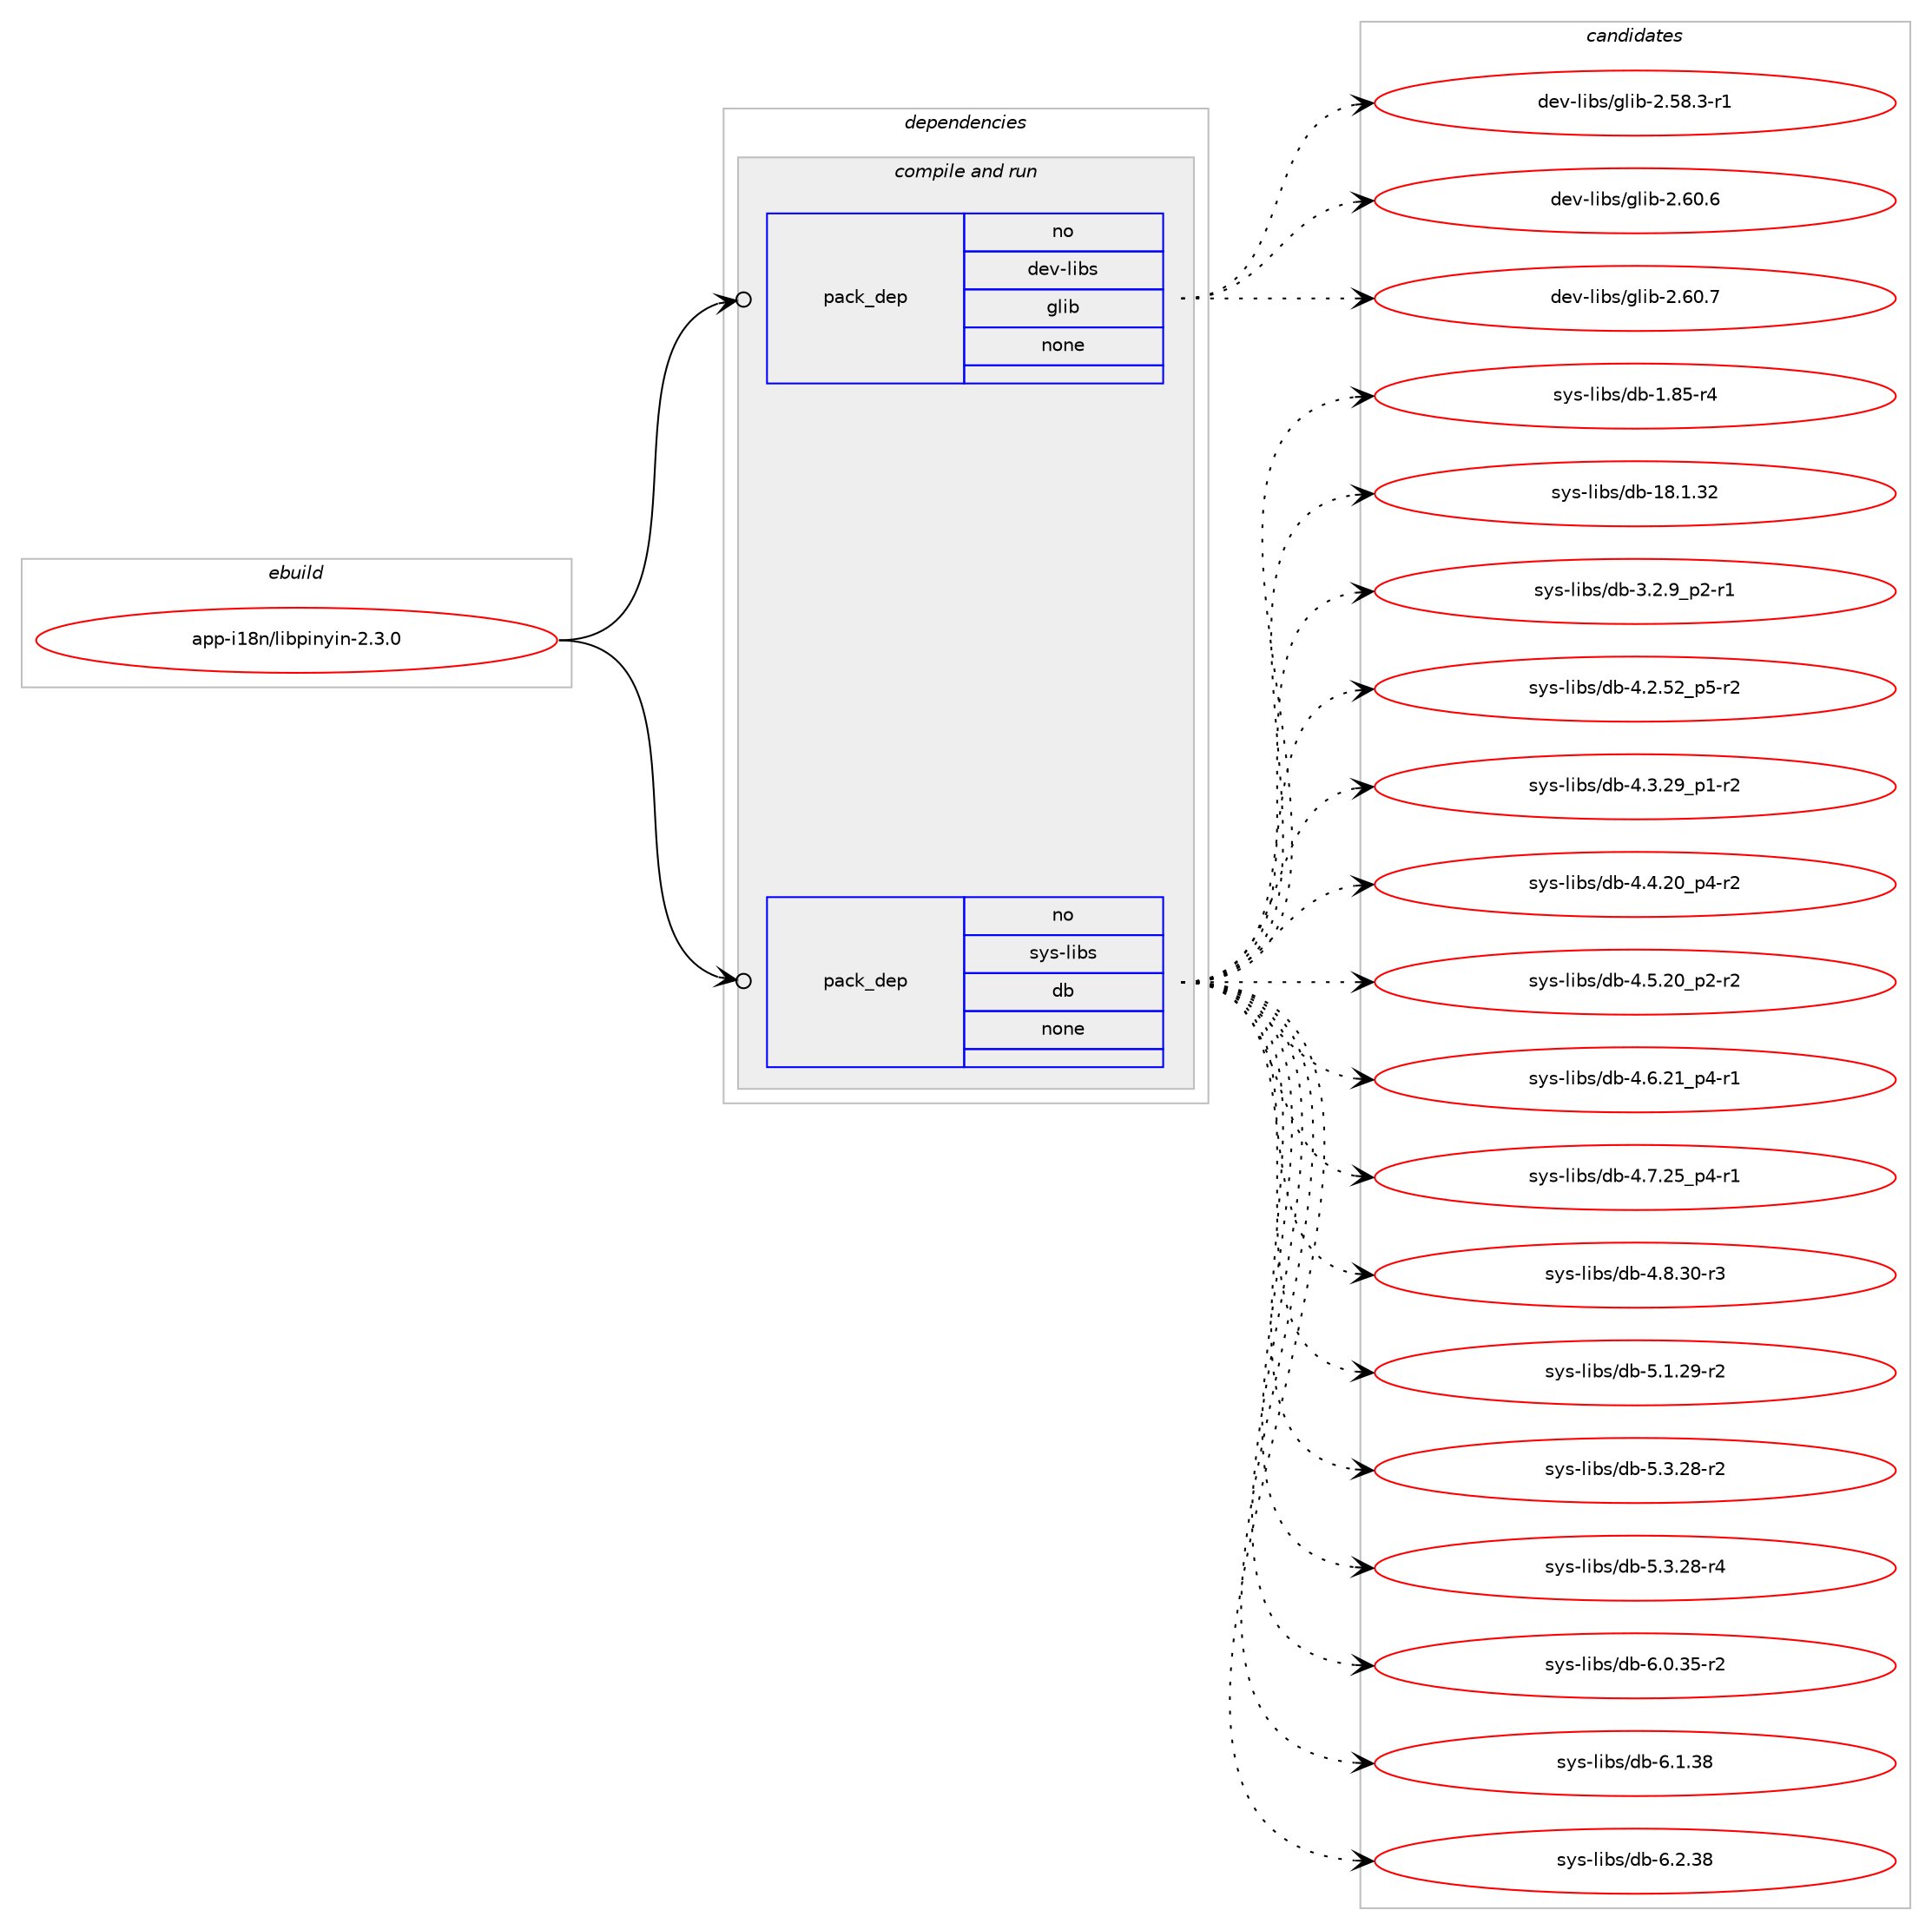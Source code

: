 digraph prolog {

# *************
# Graph options
# *************

newrank=true;
concentrate=true;
compound=true;
graph [rankdir=LR,fontname=Helvetica,fontsize=10,ranksep=1.5];#, ranksep=2.5, nodesep=0.2];
edge  [arrowhead=vee];
node  [fontname=Helvetica,fontsize=10];

# **********
# The ebuild
# **********

subgraph cluster_leftcol {
color=gray;
rank=same;
label=<<i>ebuild</i>>;
id [label="app-i18n/libpinyin-2.3.0", color=red, width=4, href="../app-i18n/libpinyin-2.3.0.svg"];
}

# ****************
# The dependencies
# ****************

subgraph cluster_midcol {
color=gray;
label=<<i>dependencies</i>>;
subgraph cluster_compile {
fillcolor="#eeeeee";
style=filled;
label=<<i>compile</i>>;
}
subgraph cluster_compileandrun {
fillcolor="#eeeeee";
style=filled;
label=<<i>compile and run</i>>;
subgraph pack367988 {
dependency495306 [label=<<TABLE BORDER="0" CELLBORDER="1" CELLSPACING="0" CELLPADDING="4" WIDTH="220"><TR><TD ROWSPAN="6" CELLPADDING="30">pack_dep</TD></TR><TR><TD WIDTH="110">no</TD></TR><TR><TD>dev-libs</TD></TR><TR><TD>glib</TD></TR><TR><TD>none</TD></TR><TR><TD></TD></TR></TABLE>>, shape=none, color=blue];
}
id:e -> dependency495306:w [weight=20,style="solid",arrowhead="odotvee"];
subgraph pack367989 {
dependency495307 [label=<<TABLE BORDER="0" CELLBORDER="1" CELLSPACING="0" CELLPADDING="4" WIDTH="220"><TR><TD ROWSPAN="6" CELLPADDING="30">pack_dep</TD></TR><TR><TD WIDTH="110">no</TD></TR><TR><TD>sys-libs</TD></TR><TR><TD>db</TD></TR><TR><TD>none</TD></TR><TR><TD></TD></TR></TABLE>>, shape=none, color=blue];
}
id:e -> dependency495307:w [weight=20,style="solid",arrowhead="odotvee"];
}
subgraph cluster_run {
fillcolor="#eeeeee";
style=filled;
label=<<i>run</i>>;
}
}

# **************
# The candidates
# **************

subgraph cluster_choices {
rank=same;
color=gray;
label=<<i>candidates</i>>;

subgraph choice367988 {
color=black;
nodesep=1;
choice10010111845108105981154710310810598455046535646514511449 [label="dev-libs/glib-2.58.3-r1", color=red, width=4,href="../dev-libs/glib-2.58.3-r1.svg"];
choice1001011184510810598115471031081059845504654484654 [label="dev-libs/glib-2.60.6", color=red, width=4,href="../dev-libs/glib-2.60.6.svg"];
choice1001011184510810598115471031081059845504654484655 [label="dev-libs/glib-2.60.7", color=red, width=4,href="../dev-libs/glib-2.60.7.svg"];
dependency495306:e -> choice10010111845108105981154710310810598455046535646514511449:w [style=dotted,weight="100"];
dependency495306:e -> choice1001011184510810598115471031081059845504654484654:w [style=dotted,weight="100"];
dependency495306:e -> choice1001011184510810598115471031081059845504654484655:w [style=dotted,weight="100"];
}
subgraph choice367989 {
color=black;
nodesep=1;
choice1151211154510810598115471009845494656534511452 [label="sys-libs/db-1.85-r4", color=red, width=4,href="../sys-libs/db-1.85-r4.svg"];
choice115121115451081059811547100984549564649465150 [label="sys-libs/db-18.1.32", color=red, width=4,href="../sys-libs/db-18.1.32.svg"];
choice1151211154510810598115471009845514650465795112504511449 [label="sys-libs/db-3.2.9_p2-r1", color=red, width=4,href="../sys-libs/db-3.2.9_p2-r1.svg"];
choice115121115451081059811547100984552465046535095112534511450 [label="sys-libs/db-4.2.52_p5-r2", color=red, width=4,href="../sys-libs/db-4.2.52_p5-r2.svg"];
choice115121115451081059811547100984552465146505795112494511450 [label="sys-libs/db-4.3.29_p1-r2", color=red, width=4,href="../sys-libs/db-4.3.29_p1-r2.svg"];
choice115121115451081059811547100984552465246504895112524511450 [label="sys-libs/db-4.4.20_p4-r2", color=red, width=4,href="../sys-libs/db-4.4.20_p4-r2.svg"];
choice115121115451081059811547100984552465346504895112504511450 [label="sys-libs/db-4.5.20_p2-r2", color=red, width=4,href="../sys-libs/db-4.5.20_p2-r2.svg"];
choice115121115451081059811547100984552465446504995112524511449 [label="sys-libs/db-4.6.21_p4-r1", color=red, width=4,href="../sys-libs/db-4.6.21_p4-r1.svg"];
choice115121115451081059811547100984552465546505395112524511449 [label="sys-libs/db-4.7.25_p4-r1", color=red, width=4,href="../sys-libs/db-4.7.25_p4-r1.svg"];
choice11512111545108105981154710098455246564651484511451 [label="sys-libs/db-4.8.30-r3", color=red, width=4,href="../sys-libs/db-4.8.30-r3.svg"];
choice11512111545108105981154710098455346494650574511450 [label="sys-libs/db-5.1.29-r2", color=red, width=4,href="../sys-libs/db-5.1.29-r2.svg"];
choice11512111545108105981154710098455346514650564511450 [label="sys-libs/db-5.3.28-r2", color=red, width=4,href="../sys-libs/db-5.3.28-r2.svg"];
choice11512111545108105981154710098455346514650564511452 [label="sys-libs/db-5.3.28-r4", color=red, width=4,href="../sys-libs/db-5.3.28-r4.svg"];
choice11512111545108105981154710098455446484651534511450 [label="sys-libs/db-6.0.35-r2", color=red, width=4,href="../sys-libs/db-6.0.35-r2.svg"];
choice1151211154510810598115471009845544649465156 [label="sys-libs/db-6.1.38", color=red, width=4,href="../sys-libs/db-6.1.38.svg"];
choice1151211154510810598115471009845544650465156 [label="sys-libs/db-6.2.38", color=red, width=4,href="../sys-libs/db-6.2.38.svg"];
dependency495307:e -> choice1151211154510810598115471009845494656534511452:w [style=dotted,weight="100"];
dependency495307:e -> choice115121115451081059811547100984549564649465150:w [style=dotted,weight="100"];
dependency495307:e -> choice1151211154510810598115471009845514650465795112504511449:w [style=dotted,weight="100"];
dependency495307:e -> choice115121115451081059811547100984552465046535095112534511450:w [style=dotted,weight="100"];
dependency495307:e -> choice115121115451081059811547100984552465146505795112494511450:w [style=dotted,weight="100"];
dependency495307:e -> choice115121115451081059811547100984552465246504895112524511450:w [style=dotted,weight="100"];
dependency495307:e -> choice115121115451081059811547100984552465346504895112504511450:w [style=dotted,weight="100"];
dependency495307:e -> choice115121115451081059811547100984552465446504995112524511449:w [style=dotted,weight="100"];
dependency495307:e -> choice115121115451081059811547100984552465546505395112524511449:w [style=dotted,weight="100"];
dependency495307:e -> choice11512111545108105981154710098455246564651484511451:w [style=dotted,weight="100"];
dependency495307:e -> choice11512111545108105981154710098455346494650574511450:w [style=dotted,weight="100"];
dependency495307:e -> choice11512111545108105981154710098455346514650564511450:w [style=dotted,weight="100"];
dependency495307:e -> choice11512111545108105981154710098455346514650564511452:w [style=dotted,weight="100"];
dependency495307:e -> choice11512111545108105981154710098455446484651534511450:w [style=dotted,weight="100"];
dependency495307:e -> choice1151211154510810598115471009845544649465156:w [style=dotted,weight="100"];
dependency495307:e -> choice1151211154510810598115471009845544650465156:w [style=dotted,weight="100"];
}
}

}
